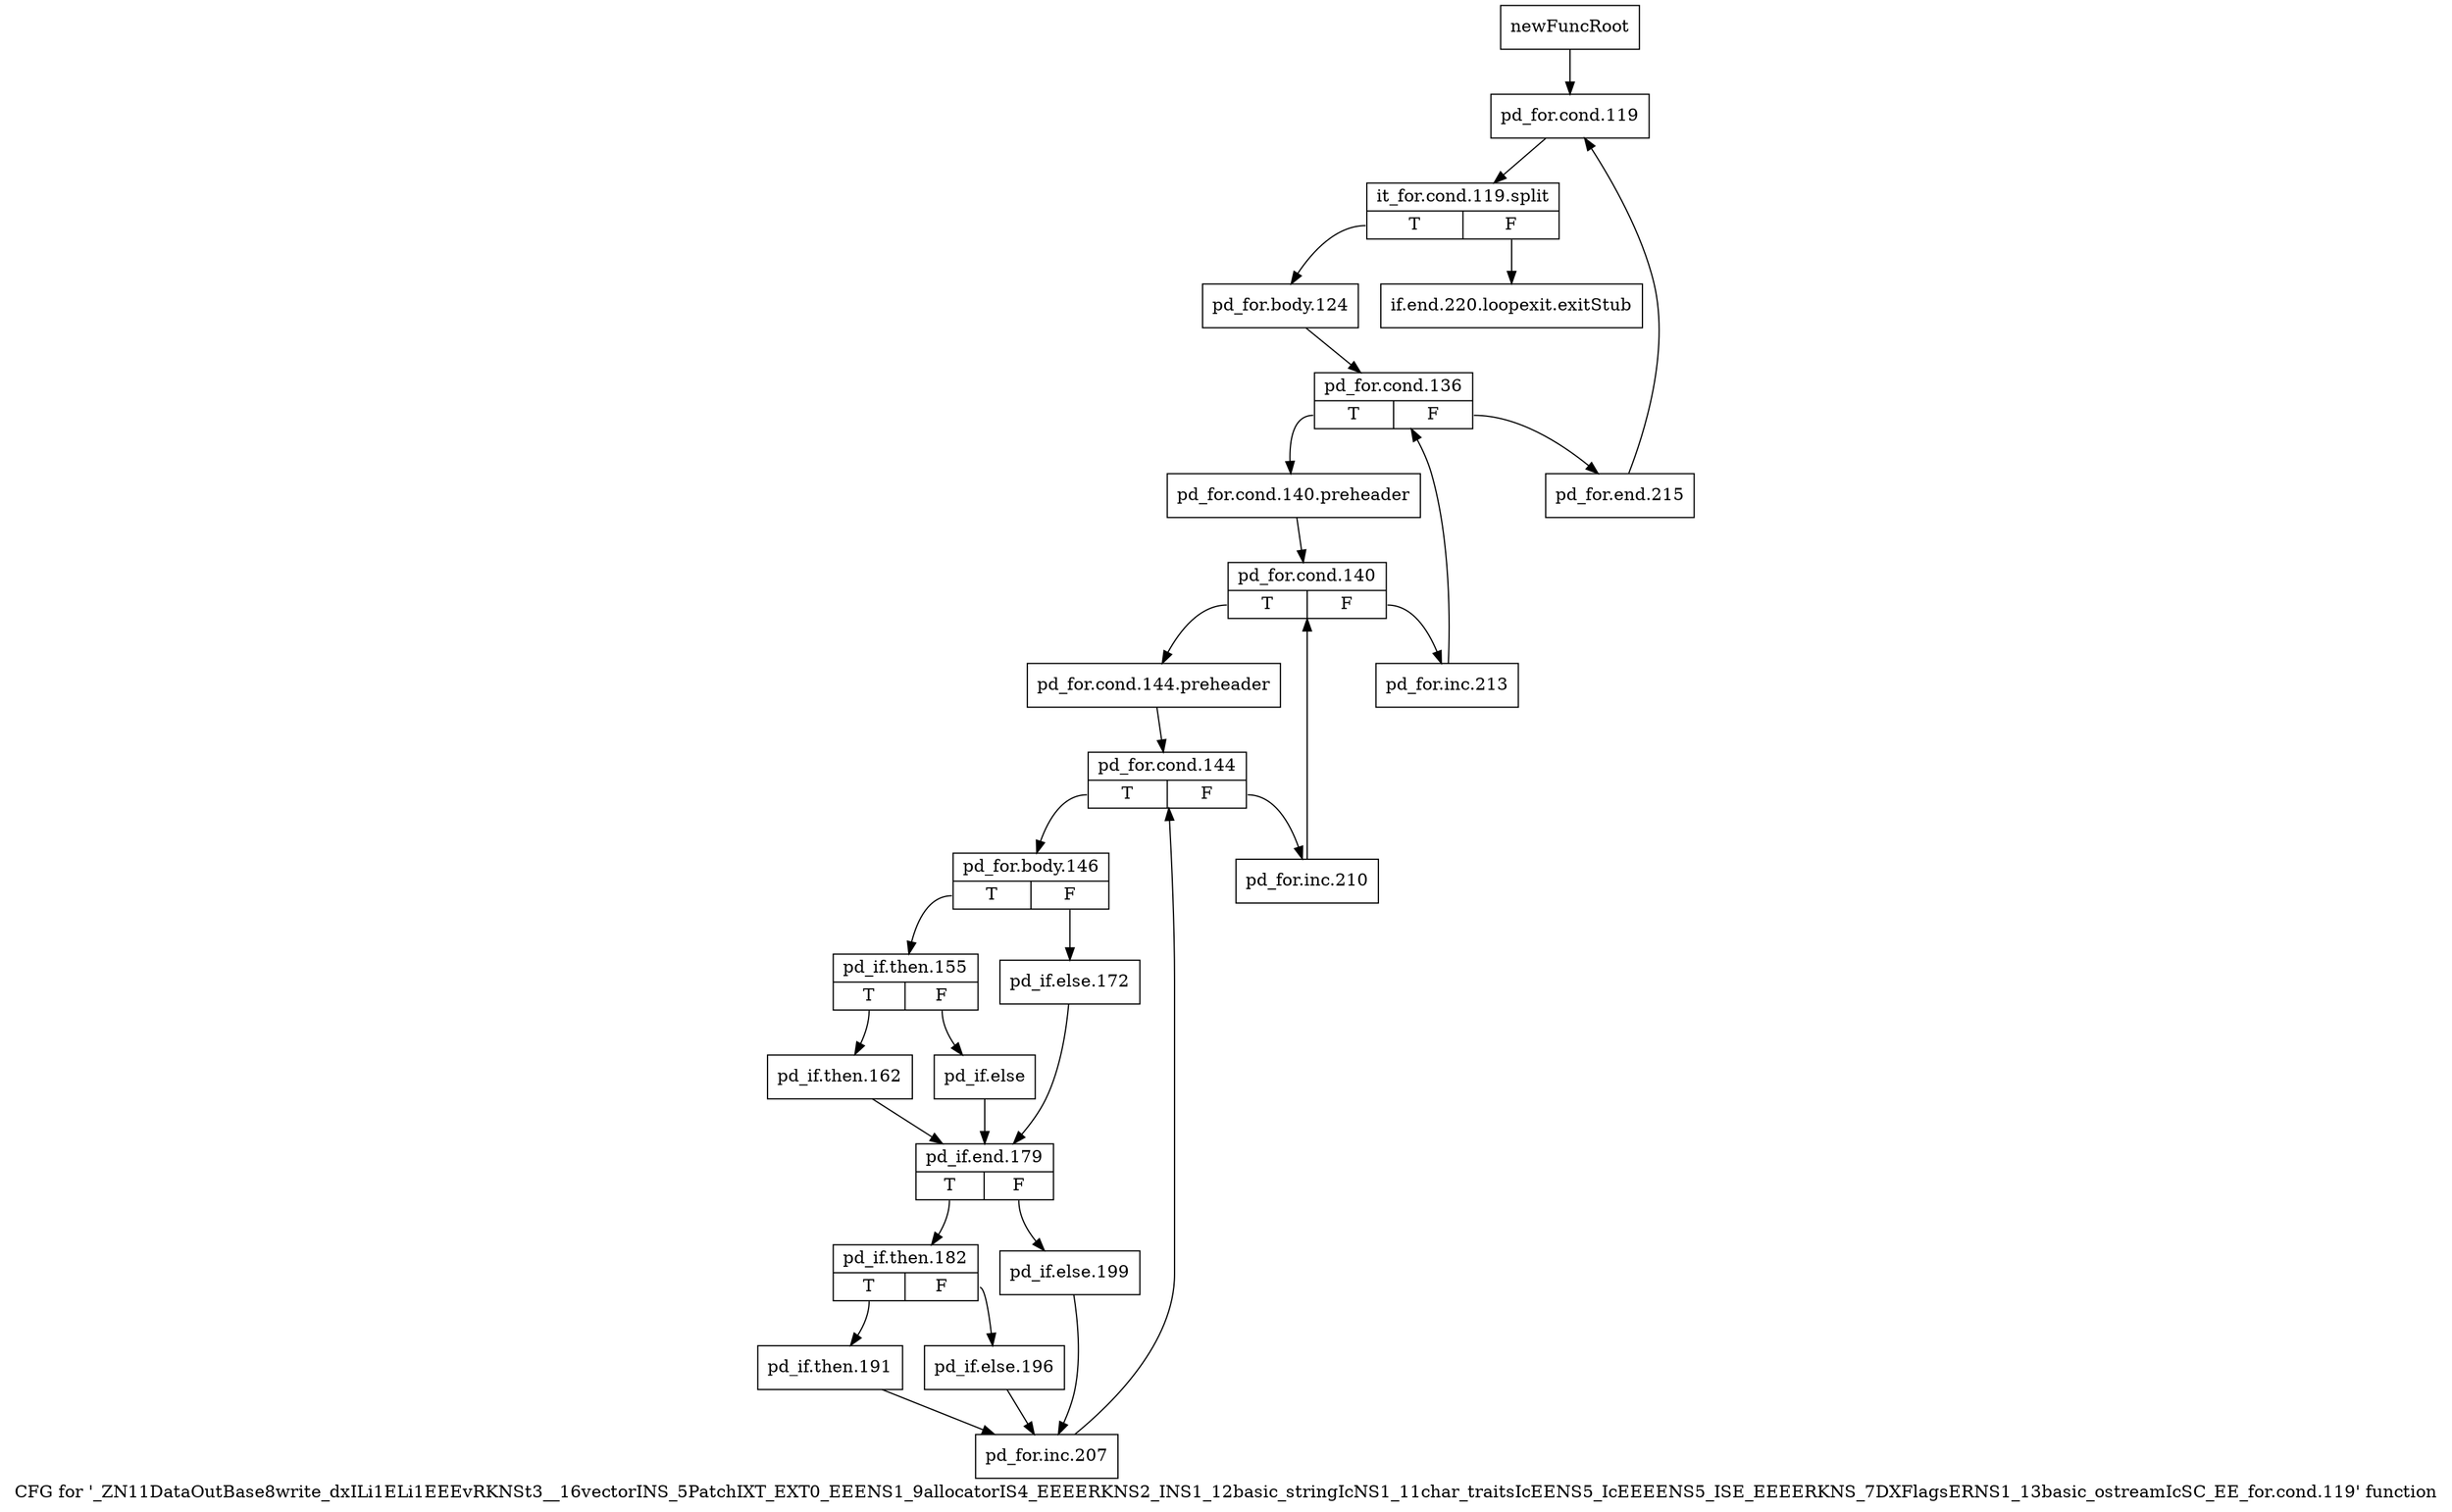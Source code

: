 digraph "CFG for '_ZN11DataOutBase8write_dxILi1ELi1EEEvRKNSt3__16vectorINS_5PatchIXT_EXT0_EEENS1_9allocatorIS4_EEEERKNS2_INS1_12basic_stringIcNS1_11char_traitsIcEENS5_IcEEEENS5_ISE_EEEERKNS_7DXFlagsERNS1_13basic_ostreamIcSC_EE_for.cond.119' function" {
	label="CFG for '_ZN11DataOutBase8write_dxILi1ELi1EEEvRKNSt3__16vectorINS_5PatchIXT_EXT0_EEENS1_9allocatorIS4_EEEERKNS2_INS1_12basic_stringIcNS1_11char_traitsIcEENS5_IcEEEENS5_ISE_EEEERKNS_7DXFlagsERNS1_13basic_ostreamIcSC_EE_for.cond.119' function";

	Node0x8b8cb00 [shape=record,label="{newFuncRoot}"];
	Node0x8b8cb00 -> Node0x8b8cba0;
	Node0x8b8cb50 [shape=record,label="{if.end.220.loopexit.exitStub}"];
	Node0x8b8cba0 [shape=record,label="{pd_for.cond.119}"];
	Node0x8b8cba0 -> Node0xb73c300;
	Node0xb73c300 [shape=record,label="{it_for.cond.119.split|{<s0>T|<s1>F}}"];
	Node0xb73c300:s0 -> Node0x8b8cbf0;
	Node0xb73c300:s1 -> Node0x8b8cb50;
	Node0x8b8cbf0 [shape=record,label="{pd_for.body.124}"];
	Node0x8b8cbf0 -> Node0x8b8cc40;
	Node0x8b8cc40 [shape=record,label="{pd_for.cond.136|{<s0>T|<s1>F}}"];
	Node0x8b8cc40:s0 -> Node0x8b8cce0;
	Node0x8b8cc40:s1 -> Node0x8b8cc90;
	Node0x8b8cc90 [shape=record,label="{pd_for.end.215}"];
	Node0x8b8cc90 -> Node0x8b8cba0;
	Node0x8b8cce0 [shape=record,label="{pd_for.cond.140.preheader}"];
	Node0x8b8cce0 -> Node0x8b8cd30;
	Node0x8b8cd30 [shape=record,label="{pd_for.cond.140|{<s0>T|<s1>F}}"];
	Node0x8b8cd30:s0 -> Node0x8b8cdd0;
	Node0x8b8cd30:s1 -> Node0x8b8cd80;
	Node0x8b8cd80 [shape=record,label="{pd_for.inc.213}"];
	Node0x8b8cd80 -> Node0x8b8cc40;
	Node0x8b8cdd0 [shape=record,label="{pd_for.cond.144.preheader}"];
	Node0x8b8cdd0 -> Node0x8b8ce20;
	Node0x8b8ce20 [shape=record,label="{pd_for.cond.144|{<s0>T|<s1>F}}"];
	Node0x8b8ce20:s0 -> Node0x8b8cec0;
	Node0x8b8ce20:s1 -> Node0x8b8ce70;
	Node0x8b8ce70 [shape=record,label="{pd_for.inc.210}"];
	Node0x8b8ce70 -> Node0x8b8cd30;
	Node0x8b8cec0 [shape=record,label="{pd_for.body.146|{<s0>T|<s1>F}}"];
	Node0x8b8cec0:s0 -> Node0x8b8cf60;
	Node0x8b8cec0:s1 -> Node0x8b8cf10;
	Node0x8b8cf10 [shape=record,label="{pd_if.else.172}"];
	Node0x8b8cf10 -> Node0x8b8d050;
	Node0x8b8cf60 [shape=record,label="{pd_if.then.155|{<s0>T|<s1>F}}"];
	Node0x8b8cf60:s0 -> Node0x8b8d000;
	Node0x8b8cf60:s1 -> Node0x8b8cfb0;
	Node0x8b8cfb0 [shape=record,label="{pd_if.else}"];
	Node0x8b8cfb0 -> Node0x8b8d050;
	Node0x8b8d000 [shape=record,label="{pd_if.then.162}"];
	Node0x8b8d000 -> Node0x8b8d050;
	Node0x8b8d050 [shape=record,label="{pd_if.end.179|{<s0>T|<s1>F}}"];
	Node0x8b8d050:s0 -> Node0x8b8d0f0;
	Node0x8b8d050:s1 -> Node0x8b8d0a0;
	Node0x8b8d0a0 [shape=record,label="{pd_if.else.199}"];
	Node0x8b8d0a0 -> Node0x8b8d1e0;
	Node0x8b8d0f0 [shape=record,label="{pd_if.then.182|{<s0>T|<s1>F}}"];
	Node0x8b8d0f0:s0 -> Node0x8b8d190;
	Node0x8b8d0f0:s1 -> Node0x8b8d140;
	Node0x8b8d140 [shape=record,label="{pd_if.else.196}"];
	Node0x8b8d140 -> Node0x8b8d1e0;
	Node0x8b8d190 [shape=record,label="{pd_if.then.191}"];
	Node0x8b8d190 -> Node0x8b8d1e0;
	Node0x8b8d1e0 [shape=record,label="{pd_for.inc.207}"];
	Node0x8b8d1e0 -> Node0x8b8ce20;
}
